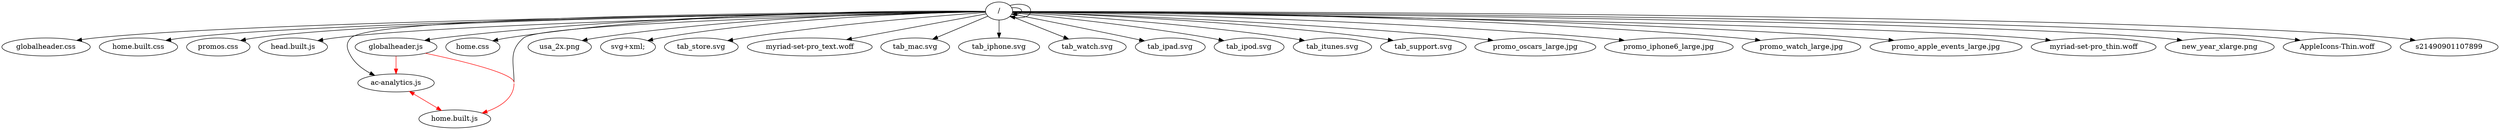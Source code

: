 digraph G {
ratio=compress;
concentrate=true;
"/" -> "/";
"/" -> "globalheader.css";
"/" -> "/";
"/" -> "home.built.css";
"/" -> "promos.css";
"/" -> "head.built.js";
"/" -> "globalheader.js";
"/" -> "ac-analytics.js";
"/" -> "home.css";
"/" -> "home.built.js";
"/" -> "usa_2x.png";
"/" -> "svg+xml;";
"/" -> "tab_store.svg";
"/" -> "myriad-set-pro_text.woff";
"/" -> "tab_mac.svg";
"/" -> "tab_iphone.svg";
"/" -> "tab_watch.svg";
"/" -> "tab_ipad.svg";
"/" -> "tab_ipod.svg";
"/" -> "tab_itunes.svg";
"/" -> "tab_support.svg";
"/" -> "promo_oscars_large.jpg";
"/" -> "promo_iphone6_large.jpg";
"/" -> "promo_watch_large.jpg";
"/" -> "promo_apple_events_large.jpg";
"/" -> "myriad-set-pro_thin.woff";
"/" -> "new_year_xlarge.png";
"/" -> "AppleIcons-Thin.woff";
"/" -> "s21490901107899";
"globalheader.js" -> "ac-analytics.js"[color=red];
"globalheader.js" -> "home.built.js"[color=red];
"ac-analytics.js" -> "home.built.js"[color=red];
"home.built.js" -> "ac-analytics.js"[color=red];
}
